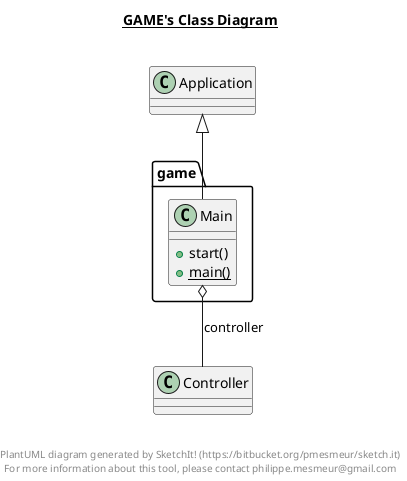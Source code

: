 @startuml

title __GAME's Class Diagram__\n

  package game {
    class Main {
        + start()
        {static} + main()
    }
  }
  

  Main -up-|> Application
  Main o-- Controller : controller


right footer


PlantUML diagram generated by SketchIt! (https://bitbucket.org/pmesmeur/sketch.it)
For more information about this tool, please contact philippe.mesmeur@gmail.com
endfooter

@enduml
